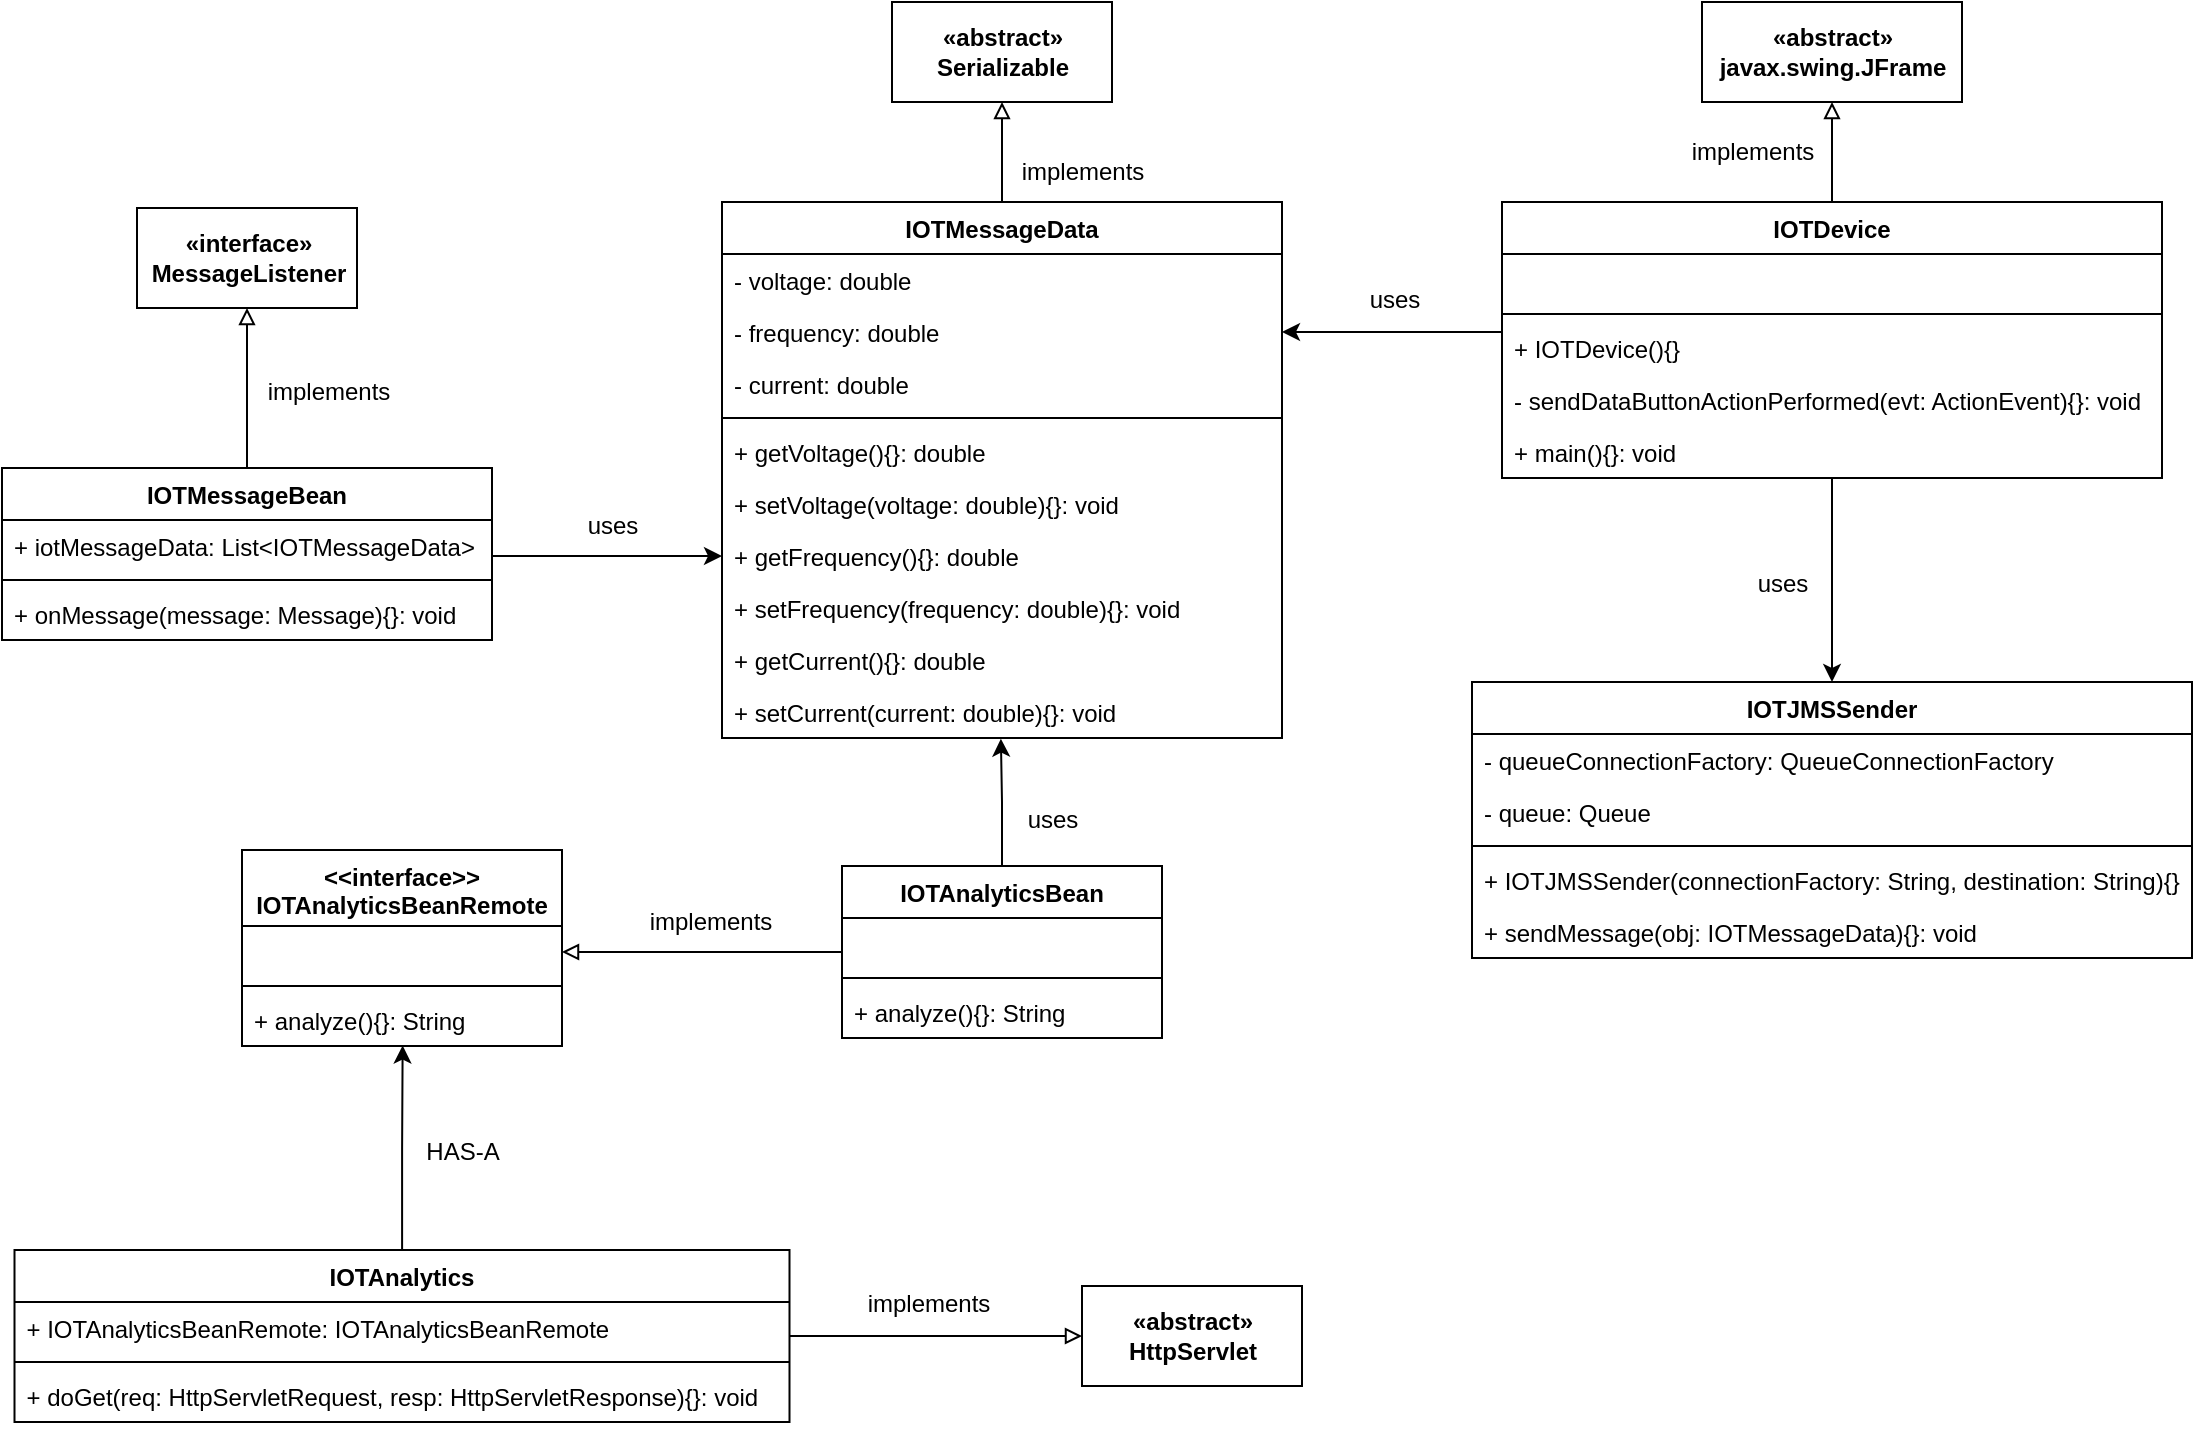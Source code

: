 <mxfile version="21.0.2" type="device"><diagram name="Page-1" id="IZ9wd2ceQMtFPZSTtRKL"><mxGraphModel dx="1500" dy="1884" grid="1" gridSize="10" guides="1" tooltips="1" connect="1" arrows="1" fold="1" page="1" pageScale="1" pageWidth="850" pageHeight="1100" math="0" shadow="0"><root><mxCell id="0"/><mxCell id="1" parent="0"/><mxCell id="pusPy8wlcXpe7XBKwhKN-27" style="edgeStyle=orthogonalEdgeStyle;rounded=0;orthogonalLoop=1;jettySize=auto;html=1;entryX=0.5;entryY=1;entryDx=0;entryDy=0;fillColor=none;endArrow=block;endFill=0;" parent="1" source="pusPy8wlcXpe7XBKwhKN-1" target="pusPy8wlcXpe7XBKwhKN-25" edge="1"><mxGeometry relative="1" as="geometry"/></mxCell><mxCell id="pusPy8wlcXpe7XBKwhKN-1" value="IOTMessageData" style="swimlane;fontStyle=1;align=center;verticalAlign=top;childLayout=stackLayout;horizontal=1;startSize=26;horizontalStack=0;resizeParent=1;resizeParentMax=0;resizeLast=0;collapsible=1;marginBottom=0;fillColor=none;" parent="1" vertex="1"><mxGeometry x="440" y="-940" width="280" height="268" as="geometry"/></mxCell><mxCell id="pusPy8wlcXpe7XBKwhKN-2" value="- voltage: double" style="text;fillColor=none;align=left;verticalAlign=top;spacingLeft=4;spacingRight=4;overflow=hidden;rotatable=0;points=[[0,0.5],[1,0.5]];portConstraint=eastwest;" parent="pusPy8wlcXpe7XBKwhKN-1" vertex="1"><mxGeometry y="26" width="280" height="26" as="geometry"/></mxCell><mxCell id="pusPy8wlcXpe7XBKwhKN-5" value="- frequency: double" style="text;fillColor=none;align=left;verticalAlign=top;spacingLeft=4;spacingRight=4;overflow=hidden;rotatable=0;points=[[0,0.5],[1,0.5]];portConstraint=eastwest;" parent="pusPy8wlcXpe7XBKwhKN-1" vertex="1"><mxGeometry y="52" width="280" height="26" as="geometry"/></mxCell><mxCell id="pusPy8wlcXpe7XBKwhKN-6" value="- current: double" style="text;fillColor=none;align=left;verticalAlign=top;spacingLeft=4;spacingRight=4;overflow=hidden;rotatable=0;points=[[0,0.5],[1,0.5]];portConstraint=eastwest;" parent="pusPy8wlcXpe7XBKwhKN-1" vertex="1"><mxGeometry y="78" width="280" height="26" as="geometry"/></mxCell><mxCell id="pusPy8wlcXpe7XBKwhKN-3" value="" style="line;strokeWidth=1;fillColor=none;align=left;verticalAlign=middle;spacingTop=-1;spacingLeft=3;spacingRight=3;rotatable=0;labelPosition=right;points=[];portConstraint=eastwest;" parent="pusPy8wlcXpe7XBKwhKN-1" vertex="1"><mxGeometry y="104" width="280" height="8" as="geometry"/></mxCell><mxCell id="pusPy8wlcXpe7XBKwhKN-4" value="+ getVoltage(){}: double" style="text;fillColor=none;align=left;verticalAlign=top;spacingLeft=4;spacingRight=4;overflow=hidden;rotatable=0;points=[[0,0.5],[1,0.5]];portConstraint=eastwest;" parent="pusPy8wlcXpe7XBKwhKN-1" vertex="1"><mxGeometry y="112" width="280" height="26" as="geometry"/></mxCell><mxCell id="pusPy8wlcXpe7XBKwhKN-7" value="+ setVoltage(voltage: double){}: void" style="text;fillColor=none;align=left;verticalAlign=top;spacingLeft=4;spacingRight=4;overflow=hidden;rotatable=0;points=[[0,0.5],[1,0.5]];portConstraint=eastwest;" parent="pusPy8wlcXpe7XBKwhKN-1" vertex="1"><mxGeometry y="138" width="280" height="26" as="geometry"/></mxCell><mxCell id="pusPy8wlcXpe7XBKwhKN-8" value="+ getFrequency(){}: double" style="text;fillColor=none;align=left;verticalAlign=top;spacingLeft=4;spacingRight=4;overflow=hidden;rotatable=0;points=[[0,0.5],[1,0.5]];portConstraint=eastwest;" parent="pusPy8wlcXpe7XBKwhKN-1" vertex="1"><mxGeometry y="164" width="280" height="26" as="geometry"/></mxCell><mxCell id="pusPy8wlcXpe7XBKwhKN-9" value="+ setFrequency(frequency: double){}: void" style="text;fillColor=none;align=left;verticalAlign=top;spacingLeft=4;spacingRight=4;overflow=hidden;rotatable=0;points=[[0,0.5],[1,0.5]];portConstraint=eastwest;" parent="pusPy8wlcXpe7XBKwhKN-1" vertex="1"><mxGeometry y="190" width="280" height="26" as="geometry"/></mxCell><mxCell id="pusPy8wlcXpe7XBKwhKN-10" value="+ getCurrent(){}: double" style="text;fillColor=none;align=left;verticalAlign=top;spacingLeft=4;spacingRight=4;overflow=hidden;rotatable=0;points=[[0,0.5],[1,0.5]];portConstraint=eastwest;" parent="pusPy8wlcXpe7XBKwhKN-1" vertex="1"><mxGeometry y="216" width="280" height="26" as="geometry"/></mxCell><mxCell id="pusPy8wlcXpe7XBKwhKN-11" value="+ setCurrent(current: double){}: void" style="text;fillColor=none;align=left;verticalAlign=top;spacingLeft=4;spacingRight=4;overflow=hidden;rotatable=0;points=[[0,0.5],[1,0.5]];portConstraint=eastwest;" parent="pusPy8wlcXpe7XBKwhKN-1" vertex="1"><mxGeometry y="242" width="280" height="26" as="geometry"/></mxCell><mxCell id="pusPy8wlcXpe7XBKwhKN-25" value="«abstract»&lt;br&gt;&lt;span&gt;Serializable&lt;/span&gt;" style="html=1;fontStyle=1;fillColor=none;" parent="1" vertex="1"><mxGeometry x="525" y="-1040" width="110" height="50" as="geometry"/></mxCell><mxCell id="pusPy8wlcXpe7XBKwhKN-29" value="implements" style="text;html=1;align=center;verticalAlign=middle;resizable=0;points=[];autosize=1;fillColor=none;" parent="1" vertex="1"><mxGeometry x="580" y="-970" width="80" height="30" as="geometry"/></mxCell><mxCell id="pusPy8wlcXpe7XBKwhKN-38" style="edgeStyle=orthogonalEdgeStyle;rounded=0;orthogonalLoop=1;jettySize=auto;html=1;entryX=0.5;entryY=1;entryDx=0;entryDy=0;fillColor=none;endArrow=block;endFill=0;" parent="1" source="pusPy8wlcXpe7XBKwhKN-30" target="pusPy8wlcXpe7XBKwhKN-34" edge="1"><mxGeometry relative="1" as="geometry"/></mxCell><mxCell id="pusPy8wlcXpe7XBKwhKN-79" style="edgeStyle=orthogonalEdgeStyle;rounded=0;orthogonalLoop=1;jettySize=auto;html=1;entryX=1;entryY=0.5;entryDx=0;entryDy=0;fillColor=none;" parent="1" source="pusPy8wlcXpe7XBKwhKN-30" target="pusPy8wlcXpe7XBKwhKN-5" edge="1"><mxGeometry relative="1" as="geometry"><Array as="points"><mxPoint x="790" y="-875"/><mxPoint x="790" y="-875"/></Array></mxGeometry></mxCell><mxCell id="pusPy8wlcXpe7XBKwhKN-83" style="edgeStyle=orthogonalEdgeStyle;rounded=0;orthogonalLoop=1;jettySize=auto;html=1;entryX=0.5;entryY=0;entryDx=0;entryDy=0;fillColor=none;" parent="1" source="pusPy8wlcXpe7XBKwhKN-30" target="pusPy8wlcXpe7XBKwhKN-40" edge="1"><mxGeometry relative="1" as="geometry"/></mxCell><mxCell id="pusPy8wlcXpe7XBKwhKN-30" value="IOTDevice" style="swimlane;fontStyle=1;align=center;verticalAlign=top;childLayout=stackLayout;horizontal=1;startSize=26;horizontalStack=0;resizeParent=1;resizeParentMax=0;resizeLast=0;collapsible=1;marginBottom=0;fillColor=none;" parent="1" vertex="1"><mxGeometry x="830" y="-940" width="330" height="138" as="geometry"/></mxCell><mxCell id="pusPy8wlcXpe7XBKwhKN-31" value=" " style="text;fillColor=none;align=left;verticalAlign=top;spacingLeft=4;spacingRight=4;overflow=hidden;rotatable=0;points=[[0,0.5],[1,0.5]];portConstraint=eastwest;" parent="pusPy8wlcXpe7XBKwhKN-30" vertex="1"><mxGeometry y="26" width="330" height="26" as="geometry"/></mxCell><mxCell id="pusPy8wlcXpe7XBKwhKN-32" value="" style="line;strokeWidth=1;fillColor=none;align=left;verticalAlign=middle;spacingTop=-1;spacingLeft=3;spacingRight=3;rotatable=0;labelPosition=right;points=[];portConstraint=eastwest;" parent="pusPy8wlcXpe7XBKwhKN-30" vertex="1"><mxGeometry y="52" width="330" height="8" as="geometry"/></mxCell><mxCell id="pusPy8wlcXpe7XBKwhKN-33" value="+ IOTDevice(){}" style="text;fillColor=none;align=left;verticalAlign=top;spacingLeft=4;spacingRight=4;overflow=hidden;rotatable=0;points=[[0,0.5],[1,0.5]];portConstraint=eastwest;" parent="pusPy8wlcXpe7XBKwhKN-30" vertex="1"><mxGeometry y="60" width="330" height="26" as="geometry"/></mxCell><mxCell id="pusPy8wlcXpe7XBKwhKN-35" value="- sendDataButtonActionPerformed(evt: ActionEvent){}: void" style="text;fillColor=none;align=left;verticalAlign=top;spacingLeft=4;spacingRight=4;overflow=hidden;rotatable=0;points=[[0,0.5],[1,0.5]];portConstraint=eastwest;" parent="pusPy8wlcXpe7XBKwhKN-30" vertex="1"><mxGeometry y="86" width="330" height="26" as="geometry"/></mxCell><mxCell id="pusPy8wlcXpe7XBKwhKN-36" value="+ main(){}: void" style="text;fillColor=none;align=left;verticalAlign=top;spacingLeft=4;spacingRight=4;overflow=hidden;rotatable=0;points=[[0,0.5],[1,0.5]];portConstraint=eastwest;" parent="pusPy8wlcXpe7XBKwhKN-30" vertex="1"><mxGeometry y="112" width="330" height="26" as="geometry"/></mxCell><mxCell id="pusPy8wlcXpe7XBKwhKN-34" value="«abstract»&lt;br&gt;&lt;span&gt;javax.swing.JFrame&lt;/span&gt;" style="html=1;fontStyle=1;fillColor=none;" parent="1" vertex="1"><mxGeometry x="930" y="-1040" width="130" height="50" as="geometry"/></mxCell><mxCell id="pusPy8wlcXpe7XBKwhKN-39" value="implements" style="text;html=1;align=center;verticalAlign=middle;resizable=0;points=[];autosize=1;fillColor=none;" parent="1" vertex="1"><mxGeometry x="915" y="-980" width="80" height="30" as="geometry"/></mxCell><mxCell id="pusPy8wlcXpe7XBKwhKN-40" value="IOTJMSSender" style="swimlane;fontStyle=1;align=center;verticalAlign=top;childLayout=stackLayout;horizontal=1;startSize=26;horizontalStack=0;resizeParent=1;resizeParentMax=0;resizeLast=0;collapsible=1;marginBottom=0;fillColor=none;" parent="1" vertex="1"><mxGeometry x="815" y="-700" width="360" height="138" as="geometry"/></mxCell><mxCell id="pusPy8wlcXpe7XBKwhKN-41" value="- queueConnectionFactory: QueueConnectionFactory" style="text;fillColor=none;align=left;verticalAlign=top;spacingLeft=4;spacingRight=4;overflow=hidden;rotatable=0;points=[[0,0.5],[1,0.5]];portConstraint=eastwest;" parent="pusPy8wlcXpe7XBKwhKN-40" vertex="1"><mxGeometry y="26" width="360" height="26" as="geometry"/></mxCell><mxCell id="pusPy8wlcXpe7XBKwhKN-44" value="- queue: Queue" style="text;fillColor=none;align=left;verticalAlign=top;spacingLeft=4;spacingRight=4;overflow=hidden;rotatable=0;points=[[0,0.5],[1,0.5]];portConstraint=eastwest;" parent="pusPy8wlcXpe7XBKwhKN-40" vertex="1"><mxGeometry y="52" width="360" height="26" as="geometry"/></mxCell><mxCell id="pusPy8wlcXpe7XBKwhKN-42" value="" style="line;strokeWidth=1;fillColor=none;align=left;verticalAlign=middle;spacingTop=-1;spacingLeft=3;spacingRight=3;rotatable=0;labelPosition=right;points=[];portConstraint=eastwest;" parent="pusPy8wlcXpe7XBKwhKN-40" vertex="1"><mxGeometry y="78" width="360" height="8" as="geometry"/></mxCell><mxCell id="pusPy8wlcXpe7XBKwhKN-43" value="+ IOTJMSSender(connectionFactory: String, destination: String){}" style="text;fillColor=none;align=left;verticalAlign=top;spacingLeft=4;spacingRight=4;overflow=hidden;rotatable=0;points=[[0,0.5],[1,0.5]];portConstraint=eastwest;" parent="pusPy8wlcXpe7XBKwhKN-40" vertex="1"><mxGeometry y="86" width="360" height="26" as="geometry"/></mxCell><mxCell id="pusPy8wlcXpe7XBKwhKN-45" value="+ sendMessage(obj: IOTMessageData){}: void" style="text;fillColor=none;align=left;verticalAlign=top;spacingLeft=4;spacingRight=4;overflow=hidden;rotatable=0;points=[[0,0.5],[1,0.5]];portConstraint=eastwest;" parent="pusPy8wlcXpe7XBKwhKN-40" vertex="1"><mxGeometry y="112" width="360" height="26" as="geometry"/></mxCell><mxCell id="pusPy8wlcXpe7XBKwhKN-110" style="edgeStyle=orthogonalEdgeStyle;rounded=0;orthogonalLoop=1;jettySize=auto;html=1;entryX=0.502;entryY=0.991;entryDx=0;entryDy=0;entryPerimeter=0;fillColor=none;" parent="1" source="pusPy8wlcXpe7XBKwhKN-47" target="pusPy8wlcXpe7XBKwhKN-58" edge="1"><mxGeometry relative="1" as="geometry"/></mxCell><mxCell id="pusPy8wlcXpe7XBKwhKN-111" style="edgeStyle=orthogonalEdgeStyle;rounded=0;orthogonalLoop=1;jettySize=auto;html=1;entryX=0;entryY=0.5;entryDx=0;entryDy=0;fillColor=none;endArrow=block;endFill=0;" parent="1" source="pusPy8wlcXpe7XBKwhKN-47" target="pusPy8wlcXpe7XBKwhKN-51" edge="1"><mxGeometry relative="1" as="geometry"/></mxCell><mxCell id="pusPy8wlcXpe7XBKwhKN-47" value="IOTAnalytics" style="swimlane;fontStyle=1;align=center;verticalAlign=top;childLayout=stackLayout;horizontal=1;startSize=26;horizontalStack=0;resizeParent=1;resizeParentMax=0;resizeLast=0;collapsible=1;marginBottom=0;fillColor=none;" parent="1" vertex="1"><mxGeometry x="86.25" y="-416" width="387.5" height="86" as="geometry"/></mxCell><mxCell id="pusPy8wlcXpe7XBKwhKN-48" value="+ IOTAnalyticsBeanRemote: IOTAnalyticsBeanRemote" style="text;fillColor=none;align=left;verticalAlign=top;spacingLeft=4;spacingRight=4;overflow=hidden;rotatable=0;points=[[0,0.5],[1,0.5]];portConstraint=eastwest;" parent="pusPy8wlcXpe7XBKwhKN-47" vertex="1"><mxGeometry y="26" width="387.5" height="26" as="geometry"/></mxCell><mxCell id="pusPy8wlcXpe7XBKwhKN-49" value="" style="line;strokeWidth=1;fillColor=none;align=left;verticalAlign=middle;spacingTop=-1;spacingLeft=3;spacingRight=3;rotatable=0;labelPosition=right;points=[];portConstraint=eastwest;" parent="pusPy8wlcXpe7XBKwhKN-47" vertex="1"><mxGeometry y="52" width="387.5" height="8" as="geometry"/></mxCell><mxCell id="pusPy8wlcXpe7XBKwhKN-50" value="+ doGet(req: HttpServletRequest, resp: HttpServletResponse){}: void" style="text;fillColor=none;align=left;verticalAlign=top;spacingLeft=4;spacingRight=4;overflow=hidden;rotatable=0;points=[[0,0.5],[1,0.5]];portConstraint=eastwest;" parent="pusPy8wlcXpe7XBKwhKN-47" vertex="1"><mxGeometry y="60" width="387.5" height="26" as="geometry"/></mxCell><mxCell id="pusPy8wlcXpe7XBKwhKN-51" value="«abstract»&lt;br&gt;&lt;span&gt;HttpServlet&lt;/span&gt;" style="html=1;fontStyle=1;fillColor=none;" parent="1" vertex="1"><mxGeometry x="620" y="-398" width="110" height="50" as="geometry"/></mxCell><mxCell id="pusPy8wlcXpe7XBKwhKN-54" value="implements" style="text;html=1;align=center;verticalAlign=middle;resizable=0;points=[];autosize=1;fillColor=none;" parent="1" vertex="1"><mxGeometry x="503" y="-404" width="80" height="30" as="geometry"/></mxCell><mxCell id="pusPy8wlcXpe7XBKwhKN-55" value="&lt;&lt;interface&gt;&gt;&#10;IOTAnalyticsBeanRemote" style="swimlane;fontStyle=1;align=center;verticalAlign=top;childLayout=stackLayout;horizontal=1;startSize=38;horizontalStack=0;resizeParent=1;resizeParentMax=0;resizeLast=0;collapsible=1;marginBottom=0;fillColor=none;" parent="1" vertex="1"><mxGeometry x="200" y="-616" width="160" height="98" as="geometry"/></mxCell><mxCell id="pusPy8wlcXpe7XBKwhKN-56" value=" " style="text;fillColor=none;align=left;verticalAlign=top;spacingLeft=4;spacingRight=4;overflow=hidden;rotatable=0;points=[[0,0.5],[1,0.5]];portConstraint=eastwest;" parent="pusPy8wlcXpe7XBKwhKN-55" vertex="1"><mxGeometry y="38" width="160" height="26" as="geometry"/></mxCell><mxCell id="pusPy8wlcXpe7XBKwhKN-57" value="" style="line;strokeWidth=1;fillColor=none;align=left;verticalAlign=middle;spacingTop=-1;spacingLeft=3;spacingRight=3;rotatable=0;labelPosition=right;points=[];portConstraint=eastwest;" parent="pusPy8wlcXpe7XBKwhKN-55" vertex="1"><mxGeometry y="64" width="160" height="8" as="geometry"/></mxCell><mxCell id="pusPy8wlcXpe7XBKwhKN-58" value="+ analyze(){}: String" style="text;fillColor=none;align=left;verticalAlign=top;spacingLeft=4;spacingRight=4;overflow=hidden;rotatable=0;points=[[0,0.5],[1,0.5]];portConstraint=eastwest;" parent="pusPy8wlcXpe7XBKwhKN-55" vertex="1"><mxGeometry y="72" width="160" height="26" as="geometry"/></mxCell><mxCell id="pusPy8wlcXpe7XBKwhKN-105" style="edgeStyle=orthogonalEdgeStyle;rounded=0;orthogonalLoop=1;jettySize=auto;html=1;entryX=1;entryY=0.5;entryDx=0;entryDy=0;fillColor=none;endArrow=block;endFill=0;" parent="1" source="pusPy8wlcXpe7XBKwhKN-60" target="pusPy8wlcXpe7XBKwhKN-56" edge="1"><mxGeometry relative="1" as="geometry"/></mxCell><mxCell id="pusPy8wlcXpe7XBKwhKN-106" style="edgeStyle=orthogonalEdgeStyle;rounded=0;orthogonalLoop=1;jettySize=auto;html=1;entryX=0.498;entryY=1.014;entryDx=0;entryDy=0;entryPerimeter=0;fillColor=none;" parent="1" source="pusPy8wlcXpe7XBKwhKN-60" target="pusPy8wlcXpe7XBKwhKN-11" edge="1"><mxGeometry relative="1" as="geometry"/></mxCell><mxCell id="pusPy8wlcXpe7XBKwhKN-60" value="IOTAnalyticsBean" style="swimlane;fontStyle=1;align=center;verticalAlign=top;childLayout=stackLayout;horizontal=1;startSize=26;horizontalStack=0;resizeParent=1;resizeParentMax=0;resizeLast=0;collapsible=1;marginBottom=0;fillColor=none;" parent="1" vertex="1"><mxGeometry x="500" y="-608" width="160" height="86" as="geometry"/></mxCell><mxCell id="pusPy8wlcXpe7XBKwhKN-61" value=" " style="text;fillColor=none;align=left;verticalAlign=top;spacingLeft=4;spacingRight=4;overflow=hidden;rotatable=0;points=[[0,0.5],[1,0.5]];portConstraint=eastwest;" parent="pusPy8wlcXpe7XBKwhKN-60" vertex="1"><mxGeometry y="26" width="160" height="26" as="geometry"/></mxCell><mxCell id="pusPy8wlcXpe7XBKwhKN-62" value="" style="line;strokeWidth=1;fillColor=none;align=left;verticalAlign=middle;spacingTop=-1;spacingLeft=3;spacingRight=3;rotatable=0;labelPosition=right;points=[];portConstraint=eastwest;" parent="pusPy8wlcXpe7XBKwhKN-60" vertex="1"><mxGeometry y="52" width="160" height="8" as="geometry"/></mxCell><mxCell id="pusPy8wlcXpe7XBKwhKN-63" value="+ analyze(){}: String" style="text;fillColor=none;align=left;verticalAlign=top;spacingLeft=4;spacingRight=4;overflow=hidden;rotatable=0;points=[[0,0.5],[1,0.5]];portConstraint=eastwest;" parent="pusPy8wlcXpe7XBKwhKN-60" vertex="1"><mxGeometry y="60" width="160" height="26" as="geometry"/></mxCell><mxCell id="pusPy8wlcXpe7XBKwhKN-66" value="implements" style="text;html=1;align=center;verticalAlign=middle;resizable=0;points=[];autosize=1;fillColor=none;" parent="1" vertex="1"><mxGeometry x="393.75" y="-595" width="80" height="30" as="geometry"/></mxCell><mxCell id="pusPy8wlcXpe7XBKwhKN-68" value="«interface»&lt;br&gt;&lt;span&gt;MessageListener&lt;/span&gt;" style="html=1;fontStyle=1;fillColor=none;" parent="1" vertex="1"><mxGeometry x="147.5" y="-937" width="110" height="50" as="geometry"/></mxCell><mxCell id="pusPy8wlcXpe7XBKwhKN-108" style="edgeStyle=orthogonalEdgeStyle;rounded=0;orthogonalLoop=1;jettySize=auto;html=1;entryX=0.5;entryY=1;entryDx=0;entryDy=0;fillColor=none;endArrow=block;endFill=0;" parent="1" source="pusPy8wlcXpe7XBKwhKN-69" target="pusPy8wlcXpe7XBKwhKN-68" edge="1"><mxGeometry relative="1" as="geometry"/></mxCell><mxCell id="pusPy8wlcXpe7XBKwhKN-113" style="edgeStyle=orthogonalEdgeStyle;rounded=0;orthogonalLoop=1;jettySize=auto;html=1;entryX=0;entryY=0.5;entryDx=0;entryDy=0;fillColor=none;" parent="1" source="pusPy8wlcXpe7XBKwhKN-69" target="pusPy8wlcXpe7XBKwhKN-8" edge="1"><mxGeometry relative="1" as="geometry"><Array as="points"><mxPoint x="340" y="-763"/><mxPoint x="340" y="-763"/></Array></mxGeometry></mxCell><mxCell id="pusPy8wlcXpe7XBKwhKN-69" value="IOTMessageBean" style="swimlane;fontStyle=1;align=center;verticalAlign=top;childLayout=stackLayout;horizontal=1;startSize=26;horizontalStack=0;resizeParent=1;resizeParentMax=0;resizeLast=0;collapsible=1;marginBottom=0;fillColor=none;" parent="1" vertex="1"><mxGeometry x="80" y="-807" width="245" height="86" as="geometry"/></mxCell><mxCell id="pusPy8wlcXpe7XBKwhKN-70" value="+ iotMessageData: List&lt;IOTMessageData&gt;" style="text;fillColor=none;align=left;verticalAlign=top;spacingLeft=4;spacingRight=4;overflow=hidden;rotatable=0;points=[[0,0.5],[1,0.5]];portConstraint=eastwest;" parent="pusPy8wlcXpe7XBKwhKN-69" vertex="1"><mxGeometry y="26" width="245" height="26" as="geometry"/></mxCell><mxCell id="pusPy8wlcXpe7XBKwhKN-71" value="" style="line;strokeWidth=1;fillColor=none;align=left;verticalAlign=middle;spacingTop=-1;spacingLeft=3;spacingRight=3;rotatable=0;labelPosition=right;points=[];portConstraint=eastwest;" parent="pusPy8wlcXpe7XBKwhKN-69" vertex="1"><mxGeometry y="52" width="245" height="8" as="geometry"/></mxCell><mxCell id="pusPy8wlcXpe7XBKwhKN-72" value="+ onMessage(message: Message){}: void" style="text;fillColor=none;align=left;verticalAlign=top;spacingLeft=4;spacingRight=4;overflow=hidden;rotatable=0;points=[[0,0.5],[1,0.5]];portConstraint=eastwest;" parent="pusPy8wlcXpe7XBKwhKN-69" vertex="1"><mxGeometry y="60" width="245" height="26" as="geometry"/></mxCell><mxCell id="pusPy8wlcXpe7XBKwhKN-76" value="implements" style="text;html=1;align=center;verticalAlign=middle;resizable=0;points=[];autosize=1;fillColor=none;" parent="1" vertex="1"><mxGeometry x="203" y="-860" width="80" height="30" as="geometry"/></mxCell><mxCell id="pusPy8wlcXpe7XBKwhKN-81" value="uses" style="text;html=1;align=center;verticalAlign=middle;resizable=0;points=[];autosize=1;fillColor=none;" parent="1" vertex="1"><mxGeometry x="751" y="-906" width="50" height="30" as="geometry"/></mxCell><mxCell id="pusPy8wlcXpe7XBKwhKN-84" value="uses" style="text;html=1;align=center;verticalAlign=middle;resizable=0;points=[];autosize=1;fillColor=none;" parent="1" vertex="1"><mxGeometry x="945" y="-764" width="50" height="30" as="geometry"/></mxCell><mxCell id="pusPy8wlcXpe7XBKwhKN-92" value="uses" style="text;html=1;align=center;verticalAlign=middle;resizable=0;points=[];autosize=1;fillColor=none;" parent="1" vertex="1"><mxGeometry x="580" y="-646" width="50" height="30" as="geometry"/></mxCell><mxCell id="pusPy8wlcXpe7XBKwhKN-103" value="uses" style="text;html=1;align=center;verticalAlign=middle;resizable=0;points=[];autosize=1;fillColor=none;" parent="1" vertex="1"><mxGeometry x="360" y="-793" width="50" height="30" as="geometry"/></mxCell><mxCell id="pusPy8wlcXpe7XBKwhKN-112" value="HAS-A" style="text;html=1;align=center;verticalAlign=middle;resizable=0;points=[];autosize=1;fillColor=none;" parent="1" vertex="1"><mxGeometry x="280" y="-480" width="60" height="30" as="geometry"/></mxCell></root></mxGraphModel></diagram></mxfile>